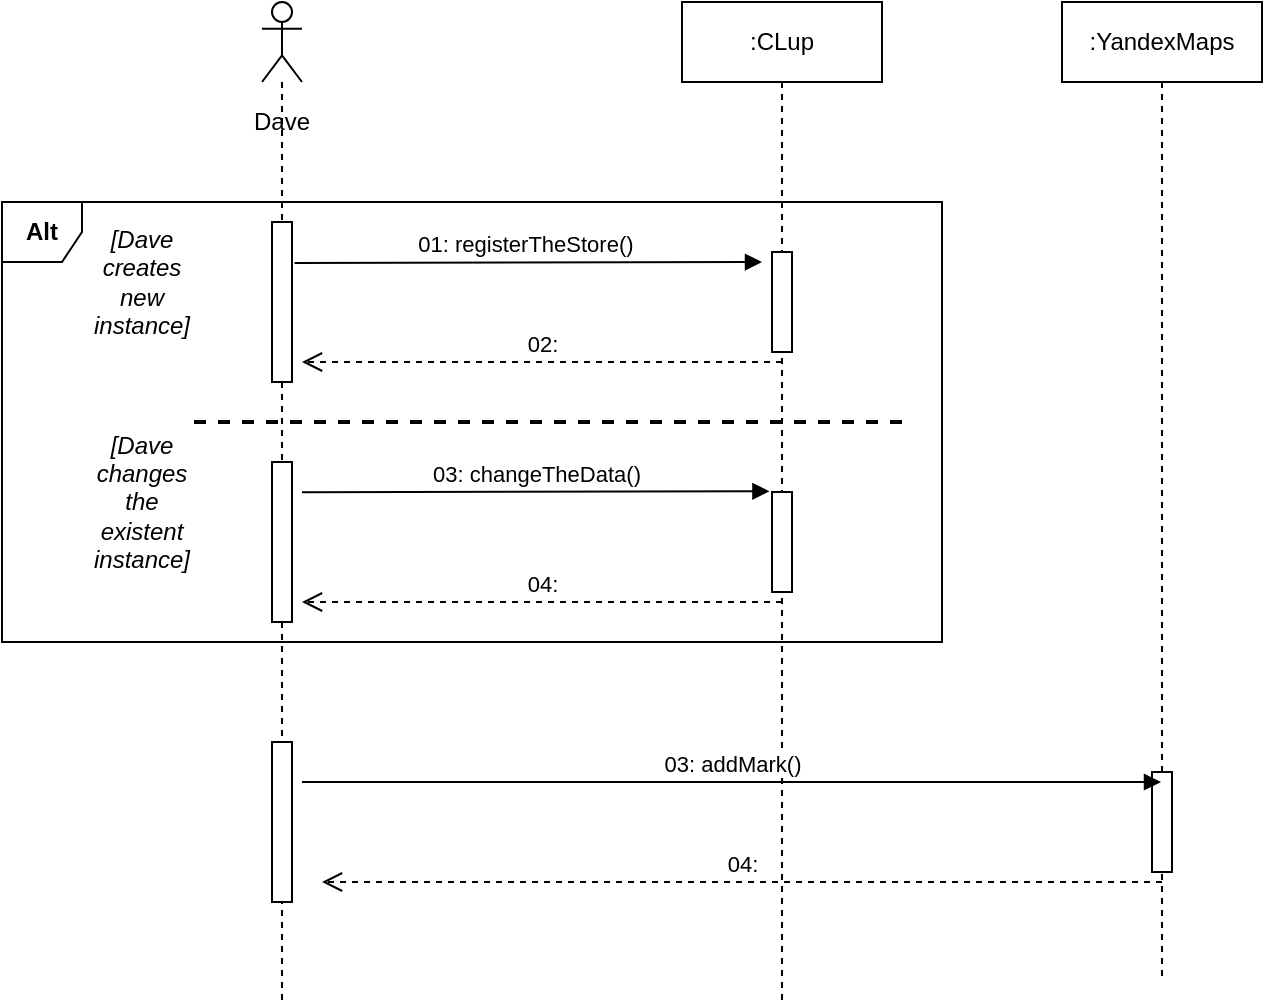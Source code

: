 <mxfile version="13.9.6" type="device"><diagram id="QLoxx4e_MQ7_Oq_aNPNY" name="Page-1"><mxGraphModel dx="1724" dy="964" grid="1" gridSize="10" guides="1" tooltips="1" connect="1" arrows="1" fold="1" page="1" pageScale="1" pageWidth="827" pageHeight="1169" math="0" shadow="0"><root><mxCell id="0"/><mxCell id="1" parent="0"/><mxCell id="h5Cy7the8keinLE2Ts3X-1" value="" style="shape=umlLifeline;participant=umlActor;perimeter=lifelinePerimeter;whiteSpace=wrap;html=1;container=1;collapsible=0;recursiveResize=0;verticalAlign=top;spacingTop=36;outlineConnect=0;" vertex="1" parent="1"><mxGeometry x="240" y="80" width="20" height="500" as="geometry"/></mxCell><mxCell id="h5Cy7the8keinLE2Ts3X-4" value="" style="html=1;points=[];perimeter=orthogonalPerimeter;" vertex="1" parent="h5Cy7the8keinLE2Ts3X-1"><mxGeometry x="5" y="110" width="10" height="80" as="geometry"/></mxCell><mxCell id="h5Cy7the8keinLE2Ts3X-11" value="" style="html=1;points=[];perimeter=orthogonalPerimeter;" vertex="1" parent="h5Cy7the8keinLE2Ts3X-1"><mxGeometry x="5" y="370" width="10" height="80" as="geometry"/></mxCell><mxCell id="h5Cy7the8keinLE2Ts3X-15" value="" style="html=1;points=[];perimeter=orthogonalPerimeter;" vertex="1" parent="h5Cy7the8keinLE2Ts3X-1"><mxGeometry x="5" y="230" width="10" height="80" as="geometry"/></mxCell><mxCell id="h5Cy7the8keinLE2Ts3X-2" value=":CLup" style="shape=umlLifeline;perimeter=lifelinePerimeter;whiteSpace=wrap;html=1;container=1;collapsible=0;recursiveResize=0;outlineConnect=0;" vertex="1" parent="1"><mxGeometry x="450" y="80" width="100" height="500" as="geometry"/></mxCell><mxCell id="h5Cy7the8keinLE2Ts3X-5" value="" style="html=1;points=[];perimeter=orthogonalPerimeter;" vertex="1" parent="h5Cy7the8keinLE2Ts3X-2"><mxGeometry x="45" y="125" width="10" height="50" as="geometry"/></mxCell><mxCell id="h5Cy7the8keinLE2Ts3X-16" value="" style="html=1;points=[];perimeter=orthogonalPerimeter;" vertex="1" parent="h5Cy7the8keinLE2Ts3X-2"><mxGeometry x="45" y="245" width="10" height="50" as="geometry"/></mxCell><mxCell id="h5Cy7the8keinLE2Ts3X-3" value="Dave" style="text;html=1;strokeColor=none;fillColor=none;align=center;verticalAlign=middle;whiteSpace=wrap;rounded=0;" vertex="1" parent="1"><mxGeometry x="230" y="130" width="40" height="20" as="geometry"/></mxCell><mxCell id="h5Cy7the8keinLE2Ts3X-6" value="01: registerTheStore()&amp;nbsp;" style="html=1;verticalAlign=bottom;endArrow=block;exitX=1.128;exitY=0.256;exitDx=0;exitDy=0;exitPerimeter=0;" edge="1" parent="1" source="h5Cy7the8keinLE2Ts3X-4"><mxGeometry width="80" relative="1" as="geometry"><mxPoint x="260" y="210" as="sourcePoint"/><mxPoint x="490" y="210" as="targetPoint"/></mxGeometry></mxCell><mxCell id="h5Cy7the8keinLE2Ts3X-7" value=":YandexMaps" style="shape=umlLifeline;perimeter=lifelinePerimeter;whiteSpace=wrap;html=1;container=1;collapsible=0;recursiveResize=0;outlineConnect=0;" vertex="1" parent="1"><mxGeometry x="640" y="80" width="100" height="490" as="geometry"/></mxCell><mxCell id="h5Cy7the8keinLE2Ts3X-10" value="" style="html=1;points=[];perimeter=orthogonalPerimeter;" vertex="1" parent="h5Cy7the8keinLE2Ts3X-7"><mxGeometry x="45" y="385" width="10" height="50" as="geometry"/></mxCell><mxCell id="h5Cy7the8keinLE2Ts3X-9" value="02:" style="html=1;verticalAlign=bottom;endArrow=open;dashed=1;endSize=8;" edge="1" parent="1"><mxGeometry relative="1" as="geometry"><mxPoint x="500" y="260" as="sourcePoint"/><mxPoint x="260" y="260" as="targetPoint"/></mxGeometry></mxCell><mxCell id="h5Cy7the8keinLE2Ts3X-12" value="03: addMark()" style="html=1;verticalAlign=bottom;endArrow=block;" edge="1" parent="1"><mxGeometry width="80" relative="1" as="geometry"><mxPoint x="260" y="470" as="sourcePoint"/><mxPoint x="689.5" y="470" as="targetPoint"/></mxGeometry></mxCell><mxCell id="h5Cy7the8keinLE2Ts3X-13" value="04:" style="html=1;verticalAlign=bottom;endArrow=open;dashed=1;endSize=8;" edge="1" parent="1"><mxGeometry relative="1" as="geometry"><mxPoint x="690" y="520" as="sourcePoint"/><mxPoint x="270" y="520" as="targetPoint"/></mxGeometry></mxCell><mxCell id="h5Cy7the8keinLE2Ts3X-14" value="" style="html=1;verticalAlign=bottom;endArrow=none;dashed=1;endSize=8;endFill=0;strokeWidth=2;" edge="1" parent="1"><mxGeometry relative="1" as="geometry"><mxPoint x="560" y="290" as="sourcePoint"/><mxPoint x="200" y="290" as="targetPoint"/></mxGeometry></mxCell><mxCell id="h5Cy7the8keinLE2Ts3X-17" value="03: changeTheData()" style="html=1;verticalAlign=bottom;endArrow=block;exitX=1.128;exitY=0.256;exitDx=0;exitDy=0;exitPerimeter=0;" edge="1" parent="1"><mxGeometry width="80" relative="1" as="geometry"><mxPoint x="260" y="325.14" as="sourcePoint"/><mxPoint x="493.72" y="324.66" as="targetPoint"/></mxGeometry></mxCell><mxCell id="h5Cy7the8keinLE2Ts3X-18" value="04:" style="html=1;verticalAlign=bottom;endArrow=open;dashed=1;endSize=8;" edge="1" parent="1"><mxGeometry relative="1" as="geometry"><mxPoint x="500" y="380" as="sourcePoint"/><mxPoint x="260" y="380" as="targetPoint"/></mxGeometry></mxCell><mxCell id="h5Cy7the8keinLE2Ts3X-19" value="&lt;i&gt;[Dave creates new instance]&lt;/i&gt;" style="text;html=1;strokeColor=none;fillColor=none;align=center;verticalAlign=middle;whiteSpace=wrap;rounded=0;" vertex="1" parent="1"><mxGeometry x="150" y="210" width="60" height="20" as="geometry"/></mxCell><mxCell id="h5Cy7the8keinLE2Ts3X-20" value="&lt;i&gt;[Dave changes the existent instance]&lt;/i&gt;" style="text;html=1;strokeColor=none;fillColor=none;align=center;verticalAlign=middle;whiteSpace=wrap;rounded=0;" vertex="1" parent="1"><mxGeometry x="150" y="320" width="60" height="20" as="geometry"/></mxCell><mxCell id="h5Cy7the8keinLE2Ts3X-21" value="&lt;b&gt;Alt&lt;/b&gt;" style="shape=umlFrame;whiteSpace=wrap;html=1;width=40;height=30;" vertex="1" parent="1"><mxGeometry x="110" y="180" width="470" height="220" as="geometry"/></mxCell></root></mxGraphModel></diagram></mxfile>